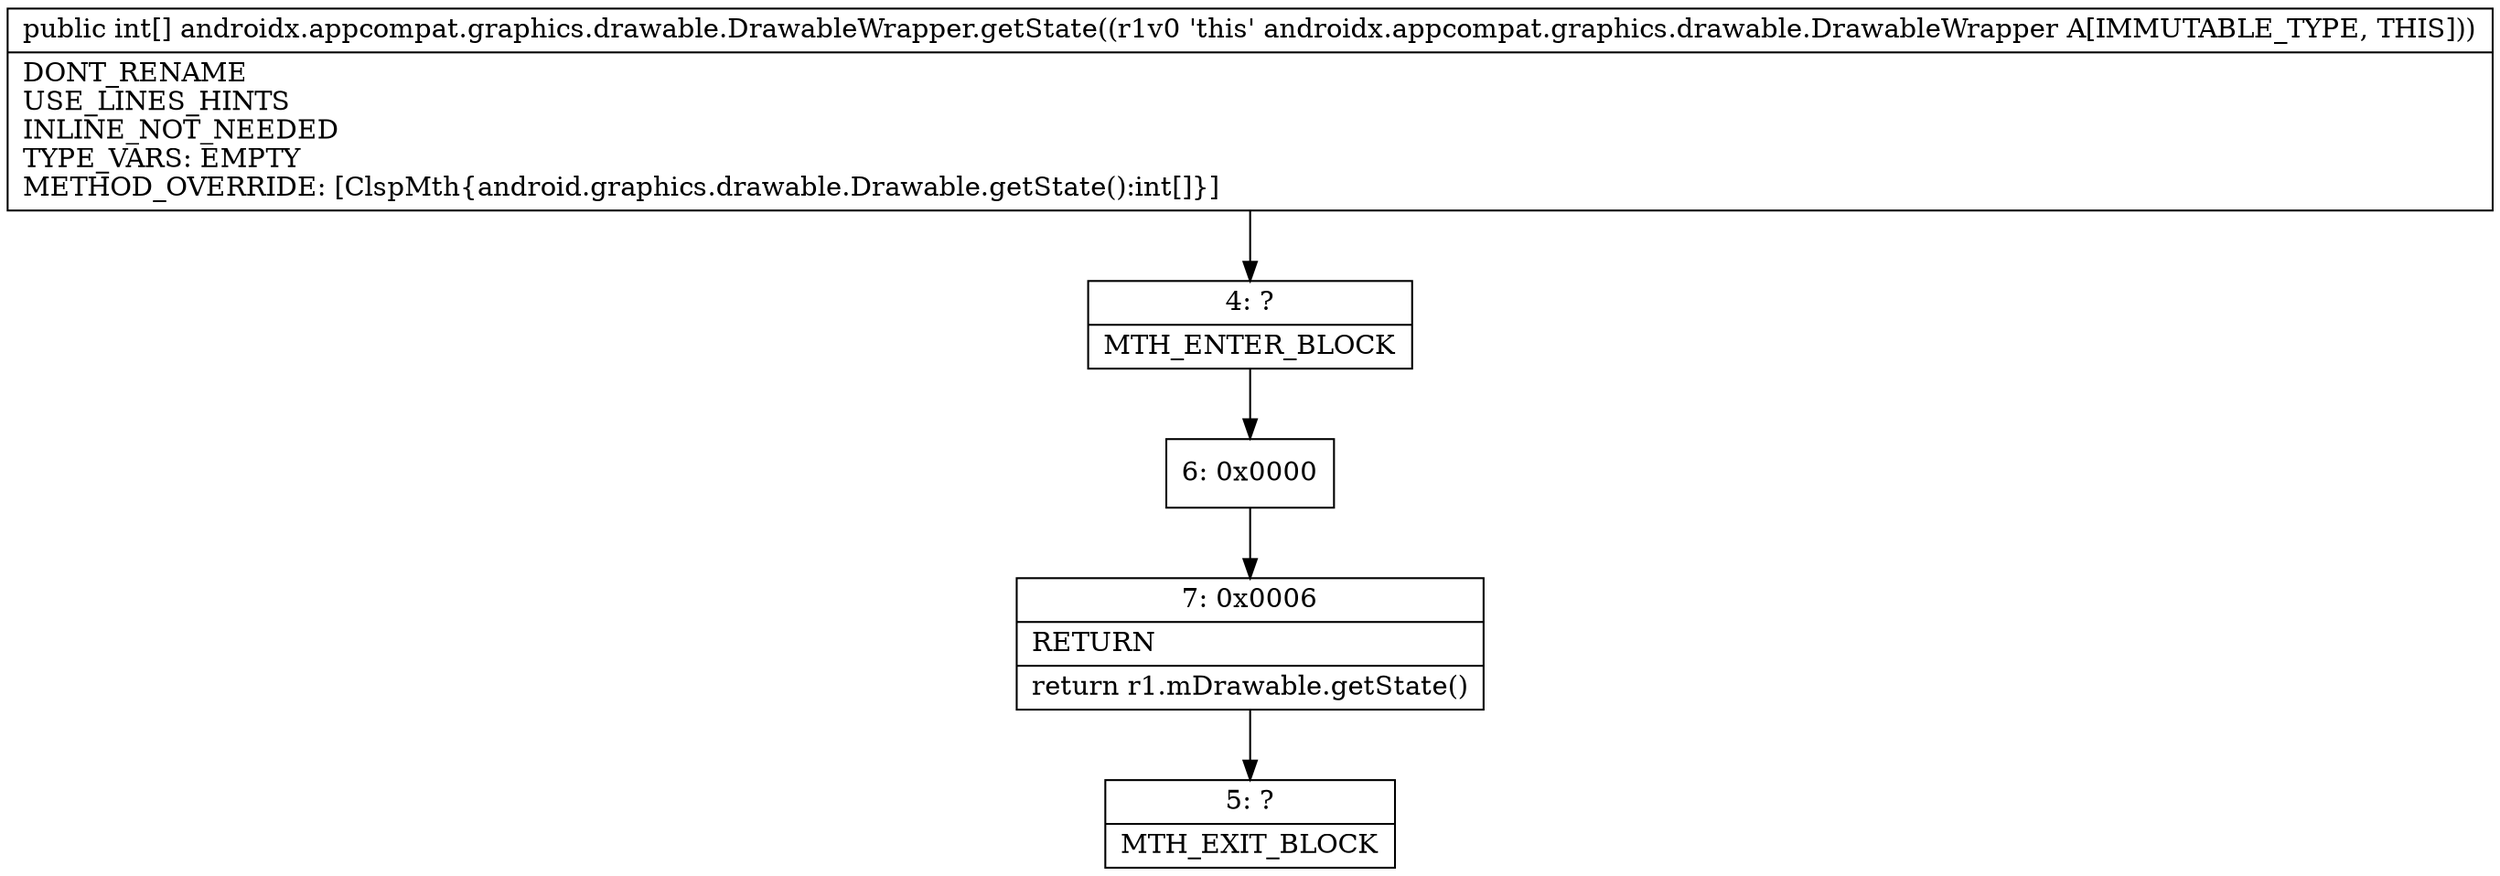 digraph "CFG forandroidx.appcompat.graphics.drawable.DrawableWrapper.getState()[I" {
Node_4 [shape=record,label="{4\:\ ?|MTH_ENTER_BLOCK\l}"];
Node_6 [shape=record,label="{6\:\ 0x0000}"];
Node_7 [shape=record,label="{7\:\ 0x0006|RETURN\l|return r1.mDrawable.getState()\l}"];
Node_5 [shape=record,label="{5\:\ ?|MTH_EXIT_BLOCK\l}"];
MethodNode[shape=record,label="{public int[] androidx.appcompat.graphics.drawable.DrawableWrapper.getState((r1v0 'this' androidx.appcompat.graphics.drawable.DrawableWrapper A[IMMUTABLE_TYPE, THIS]))  | DONT_RENAME\lUSE_LINES_HINTS\lINLINE_NOT_NEEDED\lTYPE_VARS: EMPTY\lMETHOD_OVERRIDE: [ClspMth\{android.graphics.drawable.Drawable.getState():int[]\}]\l}"];
MethodNode -> Node_4;Node_4 -> Node_6;
Node_6 -> Node_7;
Node_7 -> Node_5;
}

